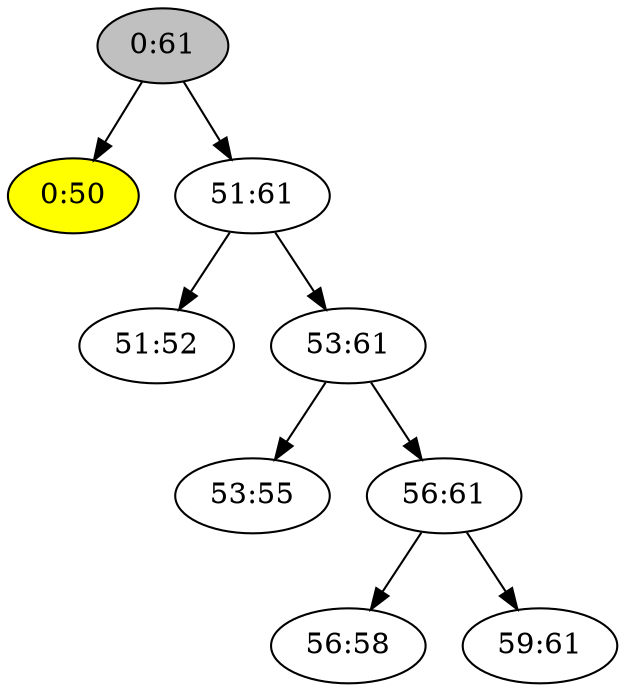 digraph "big-i0:50" {

/* Nodes */

N_0_61[label="0:61"][style="filled"][fillcolor="grey"];
N_0_50[label="0:50"][style="filled"][fillcolor="yellow"];
N_51_61[label="51:61"];
N_51_52[label="51:52"];
N_53_61[label="53:61"];
N_53_55[label="53:55"];
N_56_61[label="56:61"];
N_56_58[label="56:58"];
N_59_61[label="59:61"];

/* Edges */

N_0_61 -> N_0_50;
N_51_61 -> N_51_52;
N_53_61 -> N_53_55;
N_56_61 -> N_56_58;
N_56_61 -> N_59_61;
N_53_61 -> N_56_61;
N_51_61 -> N_53_61;
N_0_61 -> N_51_61;
}
